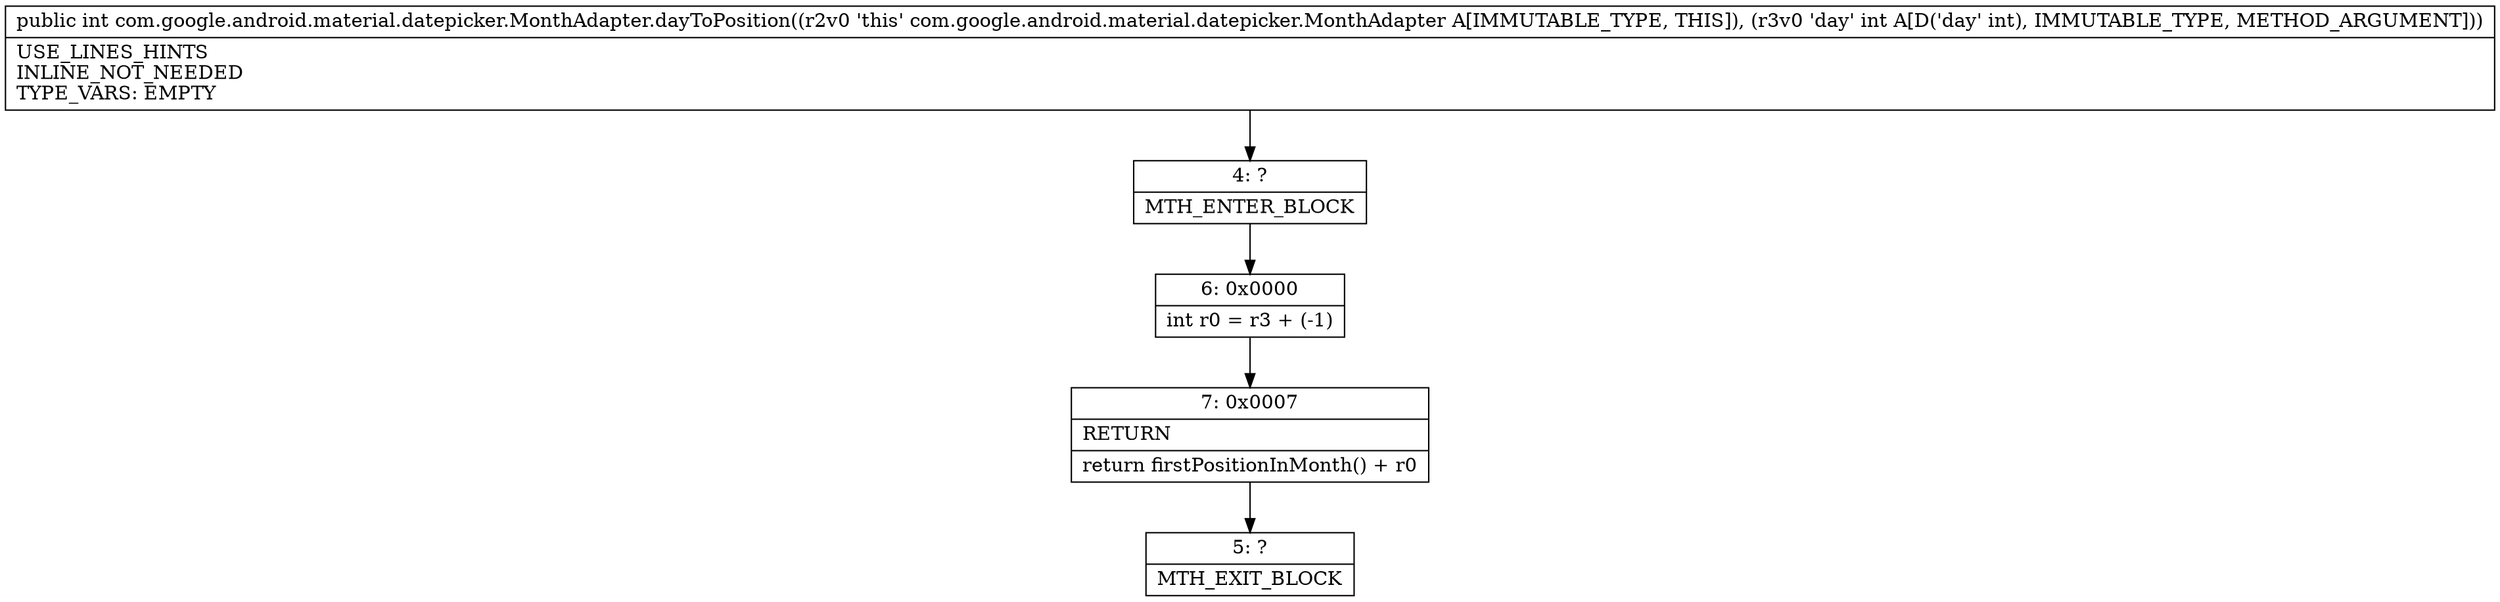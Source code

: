 digraph "CFG forcom.google.android.material.datepicker.MonthAdapter.dayToPosition(I)I" {
Node_4 [shape=record,label="{4\:\ ?|MTH_ENTER_BLOCK\l}"];
Node_6 [shape=record,label="{6\:\ 0x0000|int r0 = r3 + (\-1)\l}"];
Node_7 [shape=record,label="{7\:\ 0x0007|RETURN\l|return firstPositionInMonth() + r0\l}"];
Node_5 [shape=record,label="{5\:\ ?|MTH_EXIT_BLOCK\l}"];
MethodNode[shape=record,label="{public int com.google.android.material.datepicker.MonthAdapter.dayToPosition((r2v0 'this' com.google.android.material.datepicker.MonthAdapter A[IMMUTABLE_TYPE, THIS]), (r3v0 'day' int A[D('day' int), IMMUTABLE_TYPE, METHOD_ARGUMENT]))  | USE_LINES_HINTS\lINLINE_NOT_NEEDED\lTYPE_VARS: EMPTY\l}"];
MethodNode -> Node_4;Node_4 -> Node_6;
Node_6 -> Node_7;
Node_7 -> Node_5;
}

